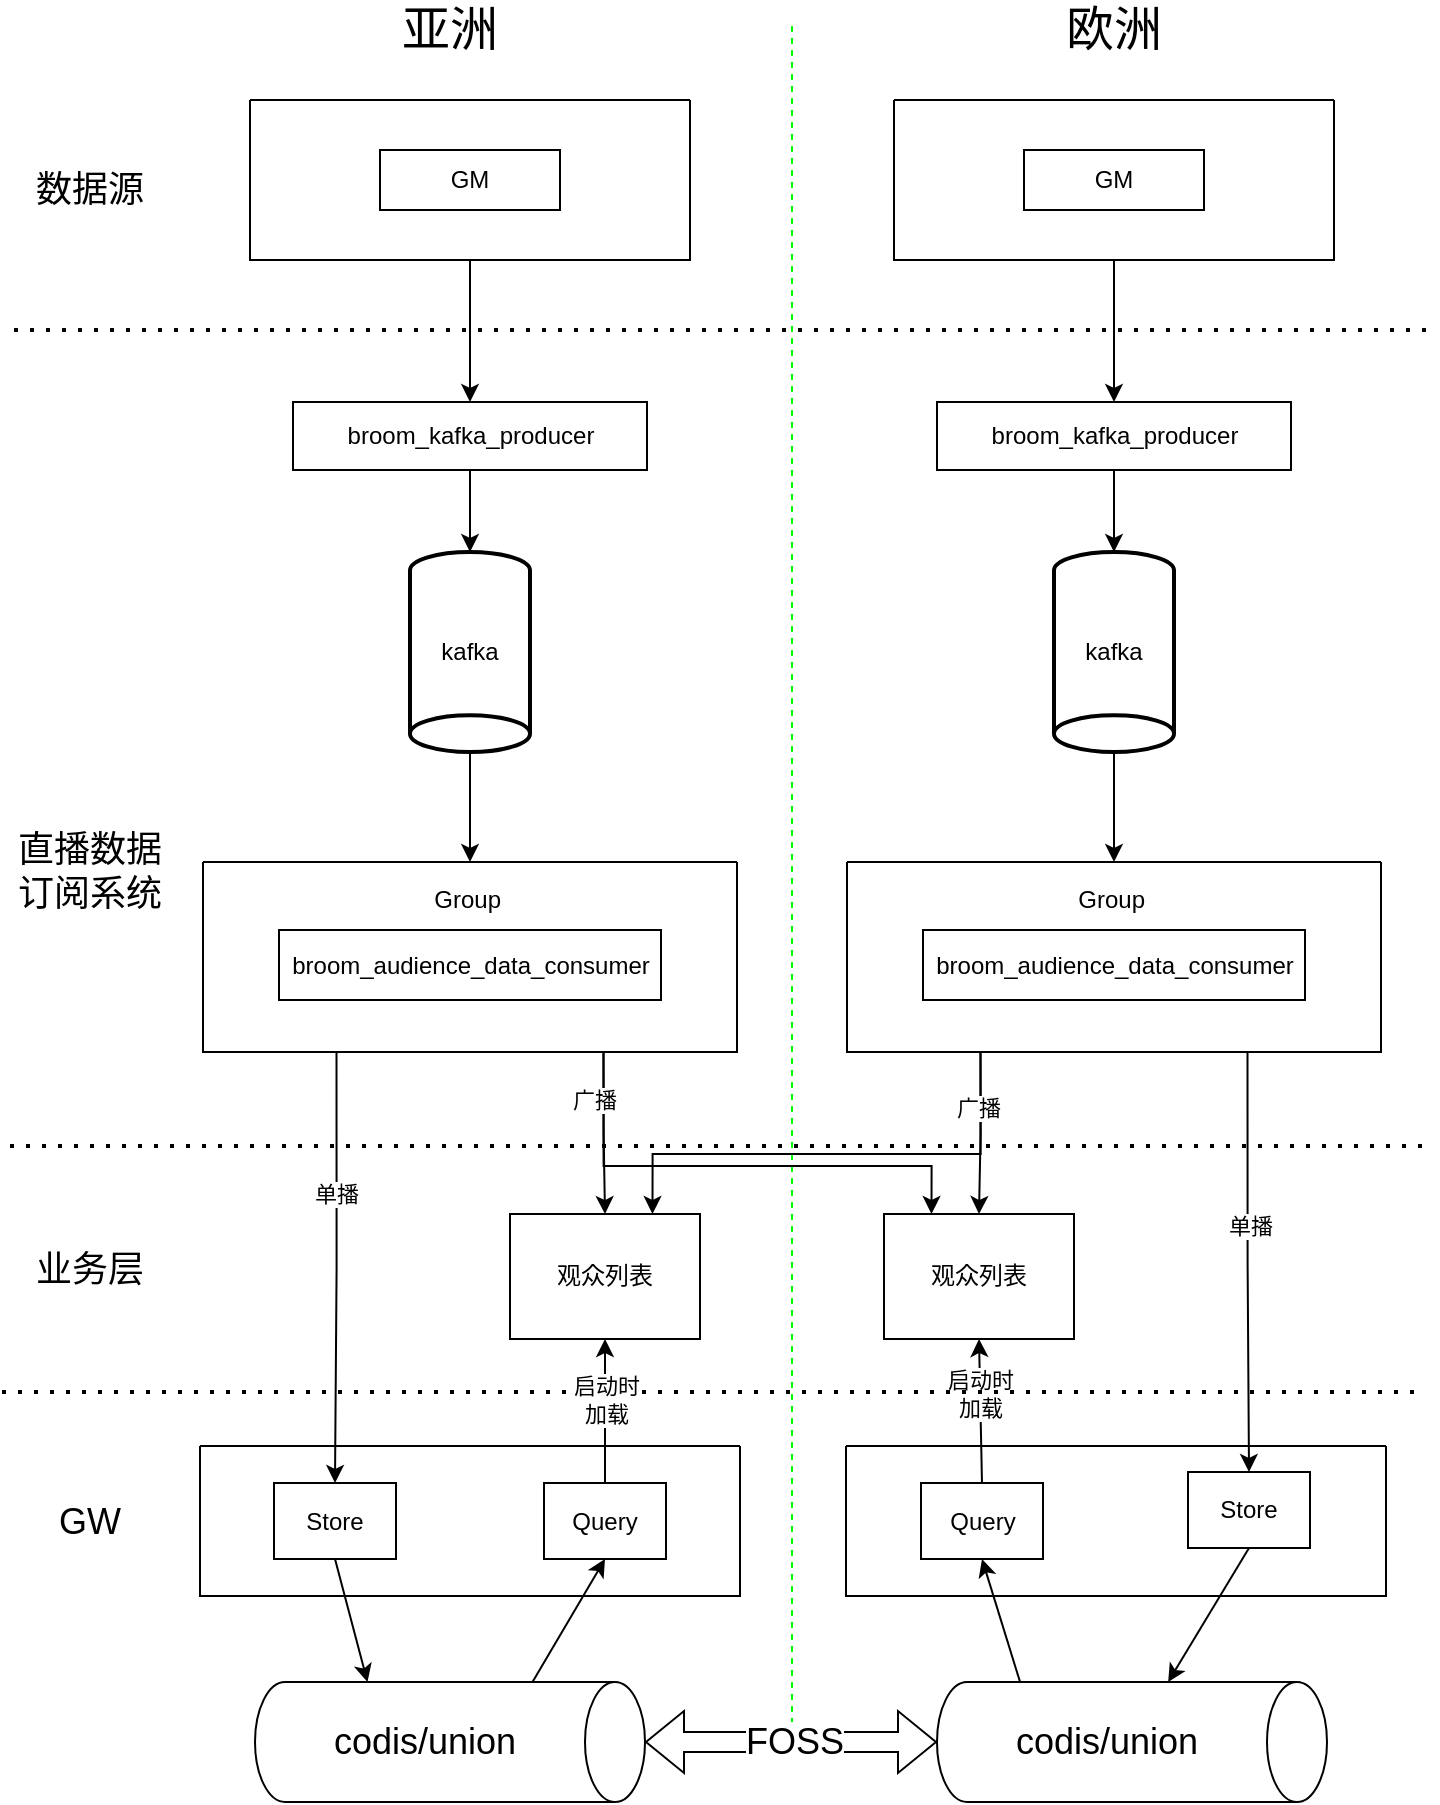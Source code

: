 <mxfile version="16.6.2" type="github">
  <diagram id="gsZYS-V4wySIiN6geGYU" name="Page-1">
    <mxGraphModel dx="1422" dy="772" grid="0" gridSize="10" guides="1" tooltips="1" connect="1" arrows="1" fold="1" page="1" pageScale="1" pageWidth="827" pageHeight="1169" math="0" shadow="0">
      <root>
        <mxCell id="0" />
        <mxCell id="1" parent="0" />
        <mxCell id="m6_ld3KDYOjiRSKoo81R-40" style="edgeStyle=orthogonalEdgeStyle;rounded=0;orthogonalLoop=1;jettySize=auto;html=1;exitX=0.5;exitY=1;exitDx=0;exitDy=0;" parent="1" source="m6_ld3KDYOjiRSKoo81R-1" edge="1" target="aTzzNSq5OnIPz9EDc39E-1">
          <mxGeometry relative="1" as="geometry">
            <mxPoint x="290" y="225" as="targetPoint" />
          </mxGeometry>
        </mxCell>
        <mxCell id="m6_ld3KDYOjiRSKoo81R-1" value="" style="swimlane;startSize=0;" parent="1" vertex="1">
          <mxGeometry x="180" y="100" width="220" height="80" as="geometry" />
        </mxCell>
        <mxCell id="m6_ld3KDYOjiRSKoo81R-2" value="GM" style="rounded=0;whiteSpace=wrap;html=1;" parent="m6_ld3KDYOjiRSKoo81R-1" vertex="1">
          <mxGeometry x="65" y="25" width="90" height="30" as="geometry" />
        </mxCell>
        <mxCell id="aTzzNSq5OnIPz9EDc39E-10" style="edgeStyle=orthogonalEdgeStyle;rounded=0;orthogonalLoop=1;jettySize=auto;html=1;exitX=1;exitY=0.5;exitDx=0;exitDy=0;exitPerimeter=0;" edge="1" parent="1" source="m6_ld3KDYOjiRSKoo81R-11" target="aTzzNSq5OnIPz9EDc39E-6">
          <mxGeometry relative="1" as="geometry" />
        </mxCell>
        <mxCell id="m6_ld3KDYOjiRSKoo81R-11" value="kafka" style="strokeWidth=2;html=1;shape=mxgraph.flowchart.direct_data;whiteSpace=wrap;direction=south;" parent="1" vertex="1">
          <mxGeometry x="260" y="326" width="60" height="100" as="geometry" />
        </mxCell>
        <mxCell id="m6_ld3KDYOjiRSKoo81R-21" value="" style="endArrow=none;dashed=1;html=1;dashPattern=1 3;strokeWidth=2;rounded=0;" parent="1" edge="1">
          <mxGeometry width="50" height="50" relative="1" as="geometry">
            <mxPoint x="62" y="215" as="sourcePoint" />
            <mxPoint x="772" y="215" as="targetPoint" />
          </mxGeometry>
        </mxCell>
        <mxCell id="m6_ld3KDYOjiRSKoo81R-34" value="" style="endArrow=none;dashed=1;html=1;dashPattern=1 3;strokeWidth=2;rounded=0;" parent="1" edge="1">
          <mxGeometry width="50" height="50" relative="1" as="geometry">
            <mxPoint x="60" y="623" as="sourcePoint" />
            <mxPoint x="770" y="623" as="targetPoint" />
          </mxGeometry>
        </mxCell>
        <mxCell id="m6_ld3KDYOjiRSKoo81R-42" value="&lt;font style=&quot;font-size: 18px&quot;&gt;数据源&lt;/font&gt;" style="text;html=1;strokeColor=none;fillColor=none;align=center;verticalAlign=middle;whiteSpace=wrap;rounded=0;" parent="1" vertex="1">
          <mxGeometry x="70" y="130" width="60" height="30" as="geometry" />
        </mxCell>
        <mxCell id="m6_ld3KDYOjiRSKoo81R-44" value="&lt;span style=&quot;font-size: 18px&quot;&gt;直播数据订阅系统&lt;/span&gt;" style="text;html=1;strokeColor=none;fillColor=none;align=center;verticalAlign=middle;whiteSpace=wrap;rounded=0;" parent="1" vertex="1">
          <mxGeometry x="60" y="470" width="80" height="32" as="geometry" />
        </mxCell>
        <mxCell id="m6_ld3KDYOjiRSKoo81R-45" value="&lt;font style=&quot;font-size: 18px&quot;&gt;业务层&lt;br&gt;&lt;/font&gt;" style="text;html=1;strokeColor=none;fillColor=none;align=center;verticalAlign=middle;whiteSpace=wrap;rounded=0;" parent="1" vertex="1">
          <mxGeometry x="60" y="668.5" width="80" height="32" as="geometry" />
        </mxCell>
        <mxCell id="m6_ld3KDYOjiRSKoo81R-47" value="" style="endArrow=none;dashed=1;html=1;rounded=0;fontSize=18;strokeColor=#00FF00;" parent="1" edge="1">
          <mxGeometry width="50" height="50" relative="1" as="geometry">
            <mxPoint x="451" y="930" as="sourcePoint" />
            <mxPoint x="451" y="60" as="targetPoint" />
          </mxGeometry>
        </mxCell>
        <mxCell id="aTzzNSq5OnIPz9EDc39E-14" style="edgeStyle=orthogonalEdgeStyle;rounded=0;orthogonalLoop=1;jettySize=auto;html=1;exitX=1;exitY=0.5;exitDx=0;exitDy=0;exitPerimeter=0;entryX=0.5;entryY=0;entryDx=0;entryDy=0;" edge="1" parent="1" source="m6_ld3KDYOjiRSKoo81R-54" target="aTzzNSq5OnIPz9EDc39E-11">
          <mxGeometry relative="1" as="geometry" />
        </mxCell>
        <mxCell id="m6_ld3KDYOjiRSKoo81R-54" value="kafka" style="strokeWidth=2;html=1;shape=mxgraph.flowchart.direct_data;whiteSpace=wrap;direction=south;" parent="1" vertex="1">
          <mxGeometry x="582" y="326" width="60" height="100" as="geometry" />
        </mxCell>
        <mxCell id="m6_ld3KDYOjiRSKoo81R-66" style="edgeStyle=orthogonalEdgeStyle;rounded=0;orthogonalLoop=1;jettySize=auto;html=1;exitX=0.5;exitY=1;exitDx=0;exitDy=0;entryX=0.5;entryY=0;entryDx=0;entryDy=0;" parent="1" source="m6_ld3KDYOjiRSKoo81R-67" edge="1" target="aTzzNSq5OnIPz9EDc39E-2">
          <mxGeometry relative="1" as="geometry">
            <mxPoint x="612" y="225" as="targetPoint" />
          </mxGeometry>
        </mxCell>
        <mxCell id="m6_ld3KDYOjiRSKoo81R-67" value="" style="swimlane;startSize=0;" parent="1" vertex="1">
          <mxGeometry x="502" y="100" width="220" height="80" as="geometry" />
        </mxCell>
        <mxCell id="m6_ld3KDYOjiRSKoo81R-68" value="GM" style="rounded=0;whiteSpace=wrap;html=1;" parent="m6_ld3KDYOjiRSKoo81R-67" vertex="1">
          <mxGeometry x="65" y="25" width="90" height="30" as="geometry" />
        </mxCell>
        <mxCell id="m6_ld3KDYOjiRSKoo81R-73" value="&lt;font style=&quot;font-size: 24px&quot;&gt;亚洲&lt;/font&gt;" style="text;html=1;strokeColor=none;fillColor=none;align=center;verticalAlign=middle;whiteSpace=wrap;rounded=0;fontSize=18;" parent="1" vertex="1">
          <mxGeometry x="250" y="50" width="60" height="30" as="geometry" />
        </mxCell>
        <mxCell id="m6_ld3KDYOjiRSKoo81R-74" value="&lt;font style=&quot;font-size: 24px&quot;&gt;欧洲&lt;/font&gt;" style="text;html=1;strokeColor=none;fillColor=none;align=center;verticalAlign=middle;whiteSpace=wrap;rounded=0;fontSize=18;" parent="1" vertex="1">
          <mxGeometry x="582" y="50" width="60" height="30" as="geometry" />
        </mxCell>
        <mxCell id="m6_ld3KDYOjiRSKoo81R-81" style="edgeStyle=none;rounded=0;orthogonalLoop=1;jettySize=auto;html=1;exitX=0.5;exitY=0;exitDx=0;exitDy=0;exitPerimeter=0;fontSize=18;strokeColor=#000000;shape=flexArrow;startArrow=block;" parent="1" source="m6_ld3KDYOjiRSKoo81R-79" target="m6_ld3KDYOjiRSKoo81R-80" edge="1">
          <mxGeometry relative="1" as="geometry" />
        </mxCell>
        <mxCell id="m6_ld3KDYOjiRSKoo81R-82" value="FOSS" style="edgeLabel;html=1;align=center;verticalAlign=middle;resizable=0;points=[];fontSize=18;" parent="m6_ld3KDYOjiRSKoo81R-81" vertex="1" connectable="0">
          <mxGeometry x="0.152" y="-1" relative="1" as="geometry">
            <mxPoint x="-10" y="-1" as="offset" />
          </mxGeometry>
        </mxCell>
        <mxCell id="m6_ld3KDYOjiRSKoo81R-108" style="edgeStyle=none;rounded=0;orthogonalLoop=1;jettySize=auto;html=1;exitX=0;exitY=0;exitDx=0;exitDy=56.25;exitPerimeter=0;entryX=0.5;entryY=1;entryDx=0;entryDy=0;fontSize=18;startArrow=none;startFill=0;strokeColor=#000000;" parent="1" source="m6_ld3KDYOjiRSKoo81R-79" target="m6_ld3KDYOjiRSKoo81R-84" edge="1">
          <mxGeometry relative="1" as="geometry" />
        </mxCell>
        <mxCell id="m6_ld3KDYOjiRSKoo81R-79" value="&lt;span&gt;codis/union&lt;/span&gt;" style="shape=cylinder3;whiteSpace=wrap;html=1;boundedLbl=1;backgroundOutline=1;size=15;fontSize=18;direction=south;" parent="1" vertex="1">
          <mxGeometry x="182.5" y="891" width="195" height="60" as="geometry" />
        </mxCell>
        <mxCell id="m6_ld3KDYOjiRSKoo81R-80" value="&lt;span&gt;codis/union&lt;/span&gt;" style="shape=cylinder3;whiteSpace=wrap;html=1;boundedLbl=1;backgroundOutline=1;size=15;fontSize=18;direction=south;" parent="1" vertex="1">
          <mxGeometry x="523.5" y="891" width="195" height="60" as="geometry" />
        </mxCell>
        <mxCell id="m6_ld3KDYOjiRSKoo81R-83" value="" style="swimlane;startSize=0;" parent="1" vertex="1">
          <mxGeometry x="155" y="773" width="270" height="75" as="geometry" />
        </mxCell>
        <mxCell id="m6_ld3KDYOjiRSKoo81R-84" value="Query" style="rounded=0;whiteSpace=wrap;html=1;" parent="m6_ld3KDYOjiRSKoo81R-83" vertex="1">
          <mxGeometry x="172" y="18.5" width="61" height="38" as="geometry" />
        </mxCell>
        <mxCell id="m6_ld3KDYOjiRSKoo81R-86" value="Store" style="rounded=0;whiteSpace=wrap;html=1;" parent="m6_ld3KDYOjiRSKoo81R-83" vertex="1">
          <mxGeometry x="37" y="18.5" width="61" height="38" as="geometry" />
        </mxCell>
        <mxCell id="m6_ld3KDYOjiRSKoo81R-85" value="&lt;font style=&quot;font-size: 18px&quot;&gt;GW&lt;br&gt;&lt;/font&gt;" style="text;html=1;strokeColor=none;fillColor=none;align=center;verticalAlign=middle;whiteSpace=wrap;rounded=0;" parent="1" vertex="1">
          <mxGeometry x="60" y="794.5" width="80" height="32" as="geometry" />
        </mxCell>
        <mxCell id="m6_ld3KDYOjiRSKoo81R-87" value="" style="swimlane;startSize=0;" parent="1" vertex="1">
          <mxGeometry x="478" y="773" width="270" height="75" as="geometry" />
        </mxCell>
        <mxCell id="m6_ld3KDYOjiRSKoo81R-88" value="Query" style="rounded=0;whiteSpace=wrap;html=1;" parent="m6_ld3KDYOjiRSKoo81R-87" vertex="1">
          <mxGeometry x="37.5" y="18.5" width="61" height="38" as="geometry" />
        </mxCell>
        <mxCell id="m6_ld3KDYOjiRSKoo81R-89" value="Store" style="rounded=0;whiteSpace=wrap;html=1;" parent="m6_ld3KDYOjiRSKoo81R-87" vertex="1">
          <mxGeometry x="171" y="13" width="61" height="38" as="geometry" />
        </mxCell>
        <mxCell id="m6_ld3KDYOjiRSKoo81R-95" style="edgeStyle=none;rounded=0;orthogonalLoop=1;jettySize=auto;html=1;exitX=0.5;exitY=1;exitDx=0;exitDy=0;fontSize=18;startArrow=none;startFill=0;strokeColor=#000000;entryX=0;entryY=0;entryDx=0;entryDy=138.75;entryPerimeter=0;" parent="1" source="m6_ld3KDYOjiRSKoo81R-86" target="m6_ld3KDYOjiRSKoo81R-79" edge="1">
          <mxGeometry relative="1" as="geometry">
            <mxPoint x="341" y="889" as="targetPoint" />
          </mxGeometry>
        </mxCell>
        <mxCell id="m6_ld3KDYOjiRSKoo81R-97" style="edgeStyle=none;rounded=0;orthogonalLoop=1;jettySize=auto;html=1;entryX=0.5;entryY=1;entryDx=0;entryDy=0;fontSize=18;startArrow=none;startFill=0;strokeColor=#000000;exitX=0.5;exitY=0;exitDx=0;exitDy=0;" parent="1" source="m6_ld3KDYOjiRSKoo81R-88" target="m6_ld3KDYOjiRSKoo81R-105" edge="1">
          <mxGeometry relative="1" as="geometry">
            <mxPoint x="518" y="727" as="sourcePoint" />
          </mxGeometry>
        </mxCell>
        <mxCell id="aTzzNSq5OnIPz9EDc39E-29" value="启动时&lt;br&gt;加载" style="edgeLabel;html=1;align=center;verticalAlign=middle;resizable=0;points=[];" vertex="1" connectable="0" parent="m6_ld3KDYOjiRSKoo81R-97">
          <mxGeometry x="-0.651" y="3" relative="1" as="geometry">
            <mxPoint x="2" y="-32" as="offset" />
          </mxGeometry>
        </mxCell>
        <mxCell id="m6_ld3KDYOjiRSKoo81R-99" style="edgeStyle=none;rounded=0;orthogonalLoop=1;jettySize=auto;html=1;fontSize=18;startArrow=none;startFill=0;strokeColor=#000000;entryX=0.5;entryY=1;entryDx=0;entryDy=0;exitX=0;exitY=0.787;exitDx=0;exitDy=0;exitPerimeter=0;" parent="1" source="m6_ld3KDYOjiRSKoo81R-80" target="m6_ld3KDYOjiRSKoo81R-88" edge="1">
          <mxGeometry relative="1" as="geometry">
            <mxPoint x="513" y="861" as="sourcePoint" />
            <mxPoint x="556" y="889" as="targetPoint" />
          </mxGeometry>
        </mxCell>
        <mxCell id="m6_ld3KDYOjiRSKoo81R-100" style="edgeStyle=none;rounded=0;orthogonalLoop=1;jettySize=auto;html=1;exitX=0.5;exitY=1;exitDx=0;exitDy=0;fontSize=18;startArrow=none;startFill=0;strokeColor=#000000;" parent="1" source="m6_ld3KDYOjiRSKoo81R-89" target="m6_ld3KDYOjiRSKoo81R-80" edge="1">
          <mxGeometry relative="1" as="geometry" />
        </mxCell>
        <mxCell id="m6_ld3KDYOjiRSKoo81R-104" value="" style="endArrow=none;dashed=1;html=1;dashPattern=1 3;strokeWidth=2;rounded=0;" parent="1" edge="1">
          <mxGeometry width="50" height="50" relative="1" as="geometry">
            <mxPoint x="56" y="746" as="sourcePoint" />
            <mxPoint x="766" y="746" as="targetPoint" />
          </mxGeometry>
        </mxCell>
        <mxCell id="m6_ld3KDYOjiRSKoo81R-105" value="观众列表" style="rounded=0;whiteSpace=wrap;html=1;" parent="1" vertex="1">
          <mxGeometry x="497" y="657" width="95" height="62.5" as="geometry" />
        </mxCell>
        <mxCell id="m6_ld3KDYOjiRSKoo81R-109" style="edgeStyle=none;rounded=0;orthogonalLoop=1;jettySize=auto;html=1;exitX=0.5;exitY=0;exitDx=0;exitDy=0;entryX=0.5;entryY=1;entryDx=0;entryDy=0;fontSize=18;startArrow=none;startFill=0;strokeColor=#000000;" parent="1" source="m6_ld3KDYOjiRSKoo81R-84" target="m6_ld3KDYOjiRSKoo81R-110" edge="1">
          <mxGeometry relative="1" as="geometry">
            <mxPoint x="237.5" y="703.5" as="targetPoint" />
          </mxGeometry>
        </mxCell>
        <mxCell id="aTzzNSq5OnIPz9EDc39E-28" value="启动时&lt;br&gt;加载" style="edgeLabel;html=1;align=center;verticalAlign=middle;resizable=0;points=[];" vertex="1" connectable="0" parent="m6_ld3KDYOjiRSKoo81R-109">
          <mxGeometry x="-0.347" y="-2" relative="1" as="geometry">
            <mxPoint x="-2" y="-18" as="offset" />
          </mxGeometry>
        </mxCell>
        <mxCell id="m6_ld3KDYOjiRSKoo81R-110" value="观众列表" style="rounded=0;whiteSpace=wrap;html=1;" parent="1" vertex="1">
          <mxGeometry x="310" y="657" width="95" height="62.5" as="geometry" />
        </mxCell>
        <mxCell id="aTzzNSq5OnIPz9EDc39E-3" style="edgeStyle=orthogonalEdgeStyle;rounded=0;orthogonalLoop=1;jettySize=auto;html=1;exitX=0.5;exitY=1;exitDx=0;exitDy=0;entryX=0;entryY=0.5;entryDx=0;entryDy=0;entryPerimeter=0;" edge="1" parent="1" source="aTzzNSq5OnIPz9EDc39E-1" target="m6_ld3KDYOjiRSKoo81R-11">
          <mxGeometry relative="1" as="geometry" />
        </mxCell>
        <mxCell id="aTzzNSq5OnIPz9EDc39E-1" value="broom_kafka_producer" style="rounded=0;whiteSpace=wrap;html=1;" vertex="1" parent="1">
          <mxGeometry x="201.5" y="251" width="177" height="34" as="geometry" />
        </mxCell>
        <mxCell id="aTzzNSq5OnIPz9EDc39E-4" style="edgeStyle=orthogonalEdgeStyle;rounded=0;orthogonalLoop=1;jettySize=auto;html=1;exitX=0.5;exitY=1;exitDx=0;exitDy=0;entryX=0;entryY=0.5;entryDx=0;entryDy=0;entryPerimeter=0;" edge="1" parent="1" source="aTzzNSq5OnIPz9EDc39E-2" target="m6_ld3KDYOjiRSKoo81R-54">
          <mxGeometry relative="1" as="geometry" />
        </mxCell>
        <mxCell id="aTzzNSq5OnIPz9EDc39E-2" value="broom_kafka_producer" style="rounded=0;whiteSpace=wrap;html=1;" vertex="1" parent="1">
          <mxGeometry x="523.5" y="251" width="177" height="34" as="geometry" />
        </mxCell>
        <mxCell id="aTzzNSq5OnIPz9EDc39E-16" style="edgeStyle=orthogonalEdgeStyle;rounded=0;orthogonalLoop=1;jettySize=auto;html=1;exitX=0.25;exitY=1;exitDx=0;exitDy=0;" edge="1" parent="1" source="aTzzNSq5OnIPz9EDc39E-6" target="m6_ld3KDYOjiRSKoo81R-86">
          <mxGeometry relative="1" as="geometry" />
        </mxCell>
        <mxCell id="aTzzNSq5OnIPz9EDc39E-17" value="单播" style="edgeLabel;html=1;align=center;verticalAlign=middle;resizable=0;points=[];" vertex="1" connectable="0" parent="aTzzNSq5OnIPz9EDc39E-16">
          <mxGeometry x="-0.347" y="-1" relative="1" as="geometry">
            <mxPoint as="offset" />
          </mxGeometry>
        </mxCell>
        <mxCell id="aTzzNSq5OnIPz9EDc39E-18" style="edgeStyle=orthogonalEdgeStyle;rounded=0;orthogonalLoop=1;jettySize=auto;html=1;exitX=0.75;exitY=1;exitDx=0;exitDy=0;" edge="1" parent="1" source="aTzzNSq5OnIPz9EDc39E-6" target="m6_ld3KDYOjiRSKoo81R-110">
          <mxGeometry relative="1" as="geometry" />
        </mxCell>
        <mxCell id="aTzzNSq5OnIPz9EDc39E-22" style="edgeStyle=orthogonalEdgeStyle;rounded=0;orthogonalLoop=1;jettySize=auto;html=1;exitX=0.75;exitY=1;exitDx=0;exitDy=0;entryX=0.25;entryY=0;entryDx=0;entryDy=0;" edge="1" parent="1" source="aTzzNSq5OnIPz9EDc39E-6" target="m6_ld3KDYOjiRSKoo81R-105">
          <mxGeometry relative="1" as="geometry">
            <Array as="points">
              <mxPoint x="357" y="633" />
              <mxPoint x="521" y="633" />
            </Array>
          </mxGeometry>
        </mxCell>
        <mxCell id="aTzzNSq5OnIPz9EDc39E-26" value="广播" style="edgeLabel;html=1;align=center;verticalAlign=middle;resizable=0;points=[];" vertex="1" connectable="0" parent="aTzzNSq5OnIPz9EDc39E-22">
          <mxGeometry x="-0.46" relative="1" as="geometry">
            <mxPoint x="-14" y="-33" as="offset" />
          </mxGeometry>
        </mxCell>
        <mxCell id="aTzzNSq5OnIPz9EDc39E-6" value="" style="swimlane;startSize=0;" vertex="1" parent="1">
          <mxGeometry x="156.5" y="481" width="267" height="95" as="geometry" />
        </mxCell>
        <mxCell id="aTzzNSq5OnIPz9EDc39E-7" value="broom_audience_data_consumer" style="rounded=0;whiteSpace=wrap;html=1;" vertex="1" parent="aTzzNSq5OnIPz9EDc39E-6">
          <mxGeometry x="38" y="34" width="191" height="35" as="geometry" />
        </mxCell>
        <mxCell id="aTzzNSq5OnIPz9EDc39E-8" value="Group&amp;nbsp;" style="text;html=1;align=center;verticalAlign=middle;resizable=0;points=[];autosize=1;strokeColor=none;fillColor=none;" vertex="1" parent="aTzzNSq5OnIPz9EDc39E-6">
          <mxGeometry x="110" y="10" width="47" height="18" as="geometry" />
        </mxCell>
        <mxCell id="aTzzNSq5OnIPz9EDc39E-21" style="edgeStyle=orthogonalEdgeStyle;rounded=0;orthogonalLoop=1;jettySize=auto;html=1;exitX=0.25;exitY=1;exitDx=0;exitDy=0;entryX=0.5;entryY=0;entryDx=0;entryDy=0;" edge="1" parent="1" source="aTzzNSq5OnIPz9EDc39E-11" target="m6_ld3KDYOjiRSKoo81R-105">
          <mxGeometry relative="1" as="geometry" />
        </mxCell>
        <mxCell id="aTzzNSq5OnIPz9EDc39E-23" style="edgeStyle=orthogonalEdgeStyle;rounded=0;orthogonalLoop=1;jettySize=auto;html=1;exitX=0.25;exitY=1;exitDx=0;exitDy=0;entryX=0.75;entryY=0;entryDx=0;entryDy=0;" edge="1" parent="1" source="aTzzNSq5OnIPz9EDc39E-11" target="m6_ld3KDYOjiRSKoo81R-110">
          <mxGeometry relative="1" as="geometry">
            <Array as="points">
              <mxPoint x="545" y="627" />
              <mxPoint x="381" y="627" />
            </Array>
          </mxGeometry>
        </mxCell>
        <mxCell id="aTzzNSq5OnIPz9EDc39E-27" value="广播" style="edgeLabel;html=1;align=center;verticalAlign=middle;resizable=0;points=[];" vertex="1" connectable="0" parent="aTzzNSq5OnIPz9EDc39E-23">
          <mxGeometry x="-0.426" y="1" relative="1" as="geometry">
            <mxPoint x="18" y="-24" as="offset" />
          </mxGeometry>
        </mxCell>
        <mxCell id="aTzzNSq5OnIPz9EDc39E-24" style="edgeStyle=orthogonalEdgeStyle;rounded=0;orthogonalLoop=1;jettySize=auto;html=1;exitX=0.75;exitY=1;exitDx=0;exitDy=0;entryX=0.5;entryY=0;entryDx=0;entryDy=0;" edge="1" parent="1" source="aTzzNSq5OnIPz9EDc39E-11" target="m6_ld3KDYOjiRSKoo81R-89">
          <mxGeometry relative="1" as="geometry" />
        </mxCell>
        <mxCell id="aTzzNSq5OnIPz9EDc39E-25" value="单播" style="edgeLabel;html=1;align=center;verticalAlign=middle;resizable=0;points=[];" vertex="1" connectable="0" parent="aTzzNSq5OnIPz9EDc39E-24">
          <mxGeometry x="-0.397" relative="1" as="geometry">
            <mxPoint x="1" y="23" as="offset" />
          </mxGeometry>
        </mxCell>
        <mxCell id="aTzzNSq5OnIPz9EDc39E-11" value="" style="swimlane;startSize=0;" vertex="1" parent="1">
          <mxGeometry x="478.5" y="481" width="267" height="95" as="geometry" />
        </mxCell>
        <mxCell id="aTzzNSq5OnIPz9EDc39E-12" value="broom_audience_data_consumer" style="rounded=0;whiteSpace=wrap;html=1;" vertex="1" parent="aTzzNSq5OnIPz9EDc39E-11">
          <mxGeometry x="38" y="34" width="191" height="35" as="geometry" />
        </mxCell>
        <mxCell id="aTzzNSq5OnIPz9EDc39E-13" value="Group&amp;nbsp;" style="text;html=1;align=center;verticalAlign=middle;resizable=0;points=[];autosize=1;strokeColor=none;fillColor=none;" vertex="1" parent="aTzzNSq5OnIPz9EDc39E-11">
          <mxGeometry x="110" y="10" width="47" height="18" as="geometry" />
        </mxCell>
      </root>
    </mxGraphModel>
  </diagram>
</mxfile>
